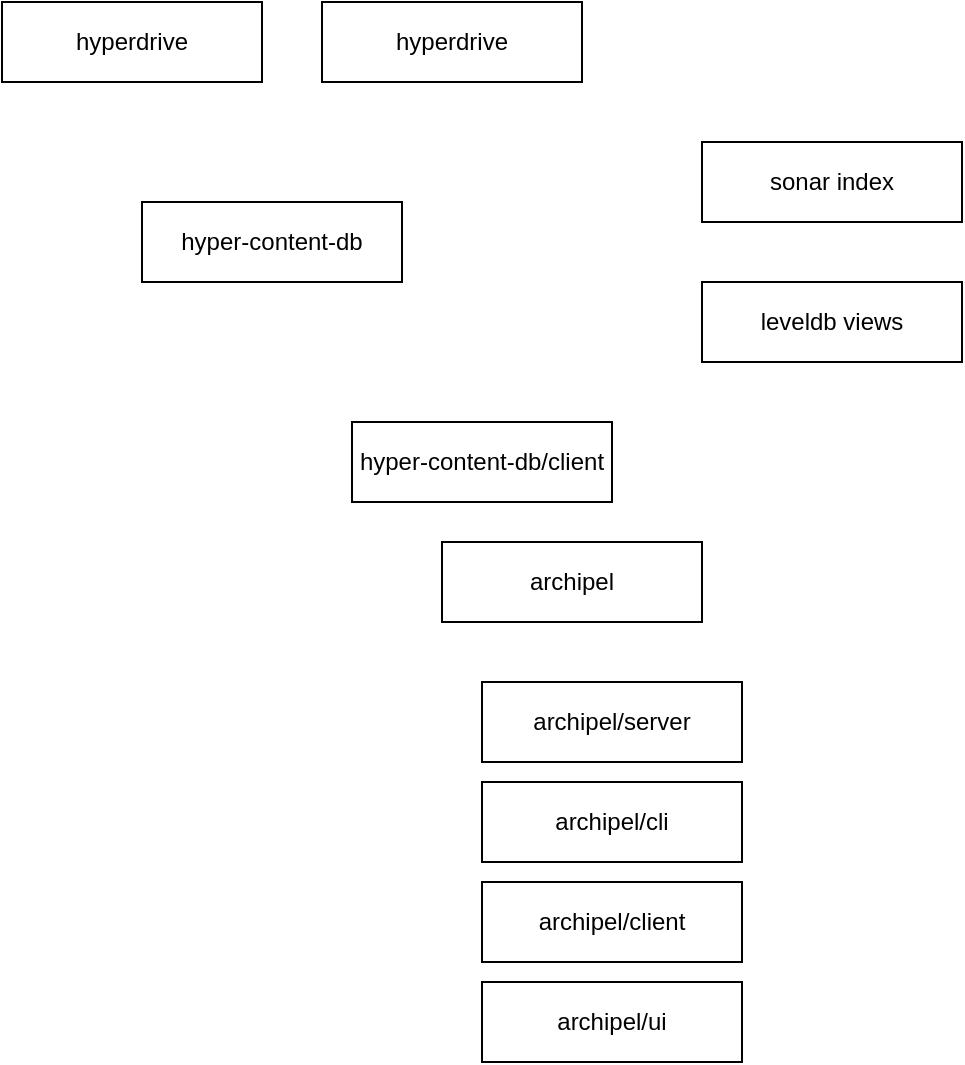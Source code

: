 <mxfile version="11.3.1" type="device" pages="1"><diagram id="Y0tYhnZw7wQ39MiF_ygE" name="Page-1"><mxGraphModel dx="903" dy="471" grid="1" gridSize="10" guides="1" tooltips="1" connect="1" arrows="1" fold="1" page="1" pageScale="1" pageWidth="827" pageHeight="1169" math="0" shadow="0"><root><mxCell id="0"/><mxCell id="1" parent="0"/><mxCell id="66xoKM_YSyJVYc40KILN-2" value="hyperdrive" style="rounded=0;whiteSpace=wrap;html=1;" vertex="1" parent="1"><mxGeometry x="80" y="160" width="130" height="40" as="geometry"/></mxCell><mxCell id="66xoKM_YSyJVYc40KILN-3" value="hyper-content-db" style="rounded=0;whiteSpace=wrap;html=1;" vertex="1" parent="1"><mxGeometry x="150" y="260" width="130" height="40" as="geometry"/></mxCell><mxCell id="66xoKM_YSyJVYc40KILN-4" value="hyperdrive" style="rounded=0;whiteSpace=wrap;html=1;" vertex="1" parent="1"><mxGeometry x="240" y="160" width="130" height="40" as="geometry"/></mxCell><mxCell id="66xoKM_YSyJVYc40KILN-5" value="sonar index" style="rounded=0;whiteSpace=wrap;html=1;" vertex="1" parent="1"><mxGeometry x="430" y="230" width="130" height="40" as="geometry"/></mxCell><mxCell id="66xoKM_YSyJVYc40KILN-7" value="leveldb views" style="rounded=0;whiteSpace=wrap;html=1;" vertex="1" parent="1"><mxGeometry x="430" y="300" width="130" height="40" as="geometry"/></mxCell><mxCell id="66xoKM_YSyJVYc40KILN-8" value="hyper-content-db/client" style="rounded=0;whiteSpace=wrap;html=1;" vertex="1" parent="1"><mxGeometry x="255" y="370" width="130" height="40" as="geometry"/></mxCell><mxCell id="66xoKM_YSyJVYc40KILN-9" value="archipel" style="rounded=0;whiteSpace=wrap;html=1;" vertex="1" parent="1"><mxGeometry x="300" y="430" width="130" height="40" as="geometry"/></mxCell><mxCell id="66xoKM_YSyJVYc40KILN-11" value="archipel/server" style="rounded=0;whiteSpace=wrap;html=1;" vertex="1" parent="1"><mxGeometry x="320" y="500" width="130" height="40" as="geometry"/></mxCell><mxCell id="66xoKM_YSyJVYc40KILN-12" value="archipel/cli" style="rounded=0;whiteSpace=wrap;html=1;" vertex="1" parent="1"><mxGeometry x="320" y="550" width="130" height="40" as="geometry"/></mxCell><mxCell id="66xoKM_YSyJVYc40KILN-13" value="archipel/client" style="rounded=0;whiteSpace=wrap;html=1;" vertex="1" parent="1"><mxGeometry x="320" y="600" width="130" height="40" as="geometry"/></mxCell><mxCell id="66xoKM_YSyJVYc40KILN-14" value="archipel/ui" style="rounded=0;whiteSpace=wrap;html=1;" vertex="1" parent="1"><mxGeometry x="320" y="650" width="130" height="40" as="geometry"/></mxCell></root></mxGraphModel></diagram></mxfile>